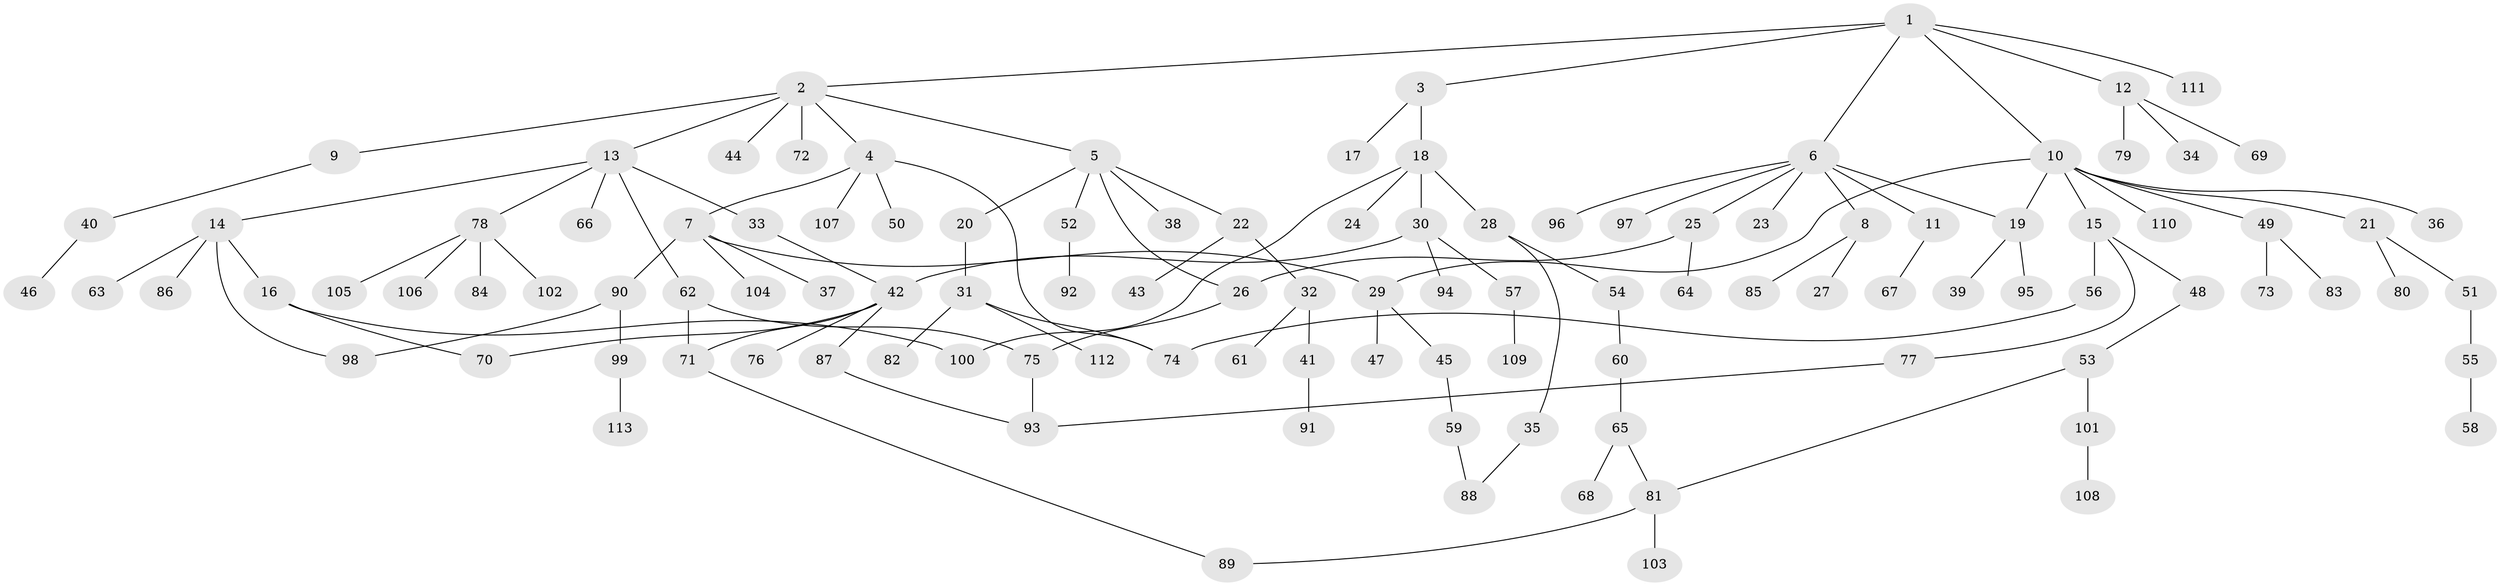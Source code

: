 // Generated by graph-tools (version 1.1) at 2025/25/03/09/25 03:25:36]
// undirected, 113 vertices, 128 edges
graph export_dot {
graph [start="1"]
  node [color=gray90,style=filled];
  1;
  2;
  3;
  4;
  5;
  6;
  7;
  8;
  9;
  10;
  11;
  12;
  13;
  14;
  15;
  16;
  17;
  18;
  19;
  20;
  21;
  22;
  23;
  24;
  25;
  26;
  27;
  28;
  29;
  30;
  31;
  32;
  33;
  34;
  35;
  36;
  37;
  38;
  39;
  40;
  41;
  42;
  43;
  44;
  45;
  46;
  47;
  48;
  49;
  50;
  51;
  52;
  53;
  54;
  55;
  56;
  57;
  58;
  59;
  60;
  61;
  62;
  63;
  64;
  65;
  66;
  67;
  68;
  69;
  70;
  71;
  72;
  73;
  74;
  75;
  76;
  77;
  78;
  79;
  80;
  81;
  82;
  83;
  84;
  85;
  86;
  87;
  88;
  89;
  90;
  91;
  92;
  93;
  94;
  95;
  96;
  97;
  98;
  99;
  100;
  101;
  102;
  103;
  104;
  105;
  106;
  107;
  108;
  109;
  110;
  111;
  112;
  113;
  1 -- 2;
  1 -- 3;
  1 -- 6;
  1 -- 10;
  1 -- 12;
  1 -- 111;
  2 -- 4;
  2 -- 5;
  2 -- 9;
  2 -- 13;
  2 -- 44;
  2 -- 72;
  3 -- 17;
  3 -- 18;
  4 -- 7;
  4 -- 50;
  4 -- 107;
  4 -- 74;
  5 -- 20;
  5 -- 22;
  5 -- 38;
  5 -- 52;
  5 -- 26;
  6 -- 8;
  6 -- 11;
  6 -- 19;
  6 -- 23;
  6 -- 25;
  6 -- 96;
  6 -- 97;
  7 -- 37;
  7 -- 90;
  7 -- 104;
  7 -- 29;
  8 -- 27;
  8 -- 85;
  9 -- 40;
  10 -- 15;
  10 -- 21;
  10 -- 29;
  10 -- 36;
  10 -- 49;
  10 -- 110;
  10 -- 19;
  11 -- 67;
  12 -- 34;
  12 -- 69;
  12 -- 79;
  13 -- 14;
  13 -- 33;
  13 -- 62;
  13 -- 66;
  13 -- 78;
  14 -- 16;
  14 -- 63;
  14 -- 86;
  14 -- 98;
  15 -- 48;
  15 -- 56;
  15 -- 77;
  16 -- 100;
  16 -- 70;
  18 -- 24;
  18 -- 28;
  18 -- 30;
  18 -- 100;
  19 -- 39;
  19 -- 95;
  20 -- 31;
  21 -- 51;
  21 -- 80;
  22 -- 32;
  22 -- 43;
  25 -- 26;
  25 -- 64;
  26 -- 75;
  28 -- 35;
  28 -- 54;
  29 -- 45;
  29 -- 47;
  30 -- 57;
  30 -- 94;
  30 -- 42;
  31 -- 82;
  31 -- 112;
  31 -- 74;
  32 -- 41;
  32 -- 61;
  33 -- 42;
  35 -- 88;
  40 -- 46;
  41 -- 91;
  42 -- 70;
  42 -- 76;
  42 -- 87;
  42 -- 71;
  45 -- 59;
  48 -- 53;
  49 -- 73;
  49 -- 83;
  51 -- 55;
  52 -- 92;
  53 -- 81;
  53 -- 101;
  54 -- 60;
  55 -- 58;
  56 -- 74;
  57 -- 109;
  59 -- 88;
  60 -- 65;
  62 -- 71;
  62 -- 75;
  65 -- 68;
  65 -- 81;
  71 -- 89;
  75 -- 93;
  77 -- 93;
  78 -- 84;
  78 -- 102;
  78 -- 105;
  78 -- 106;
  81 -- 103;
  81 -- 89;
  87 -- 93;
  90 -- 98;
  90 -- 99;
  99 -- 113;
  101 -- 108;
}
